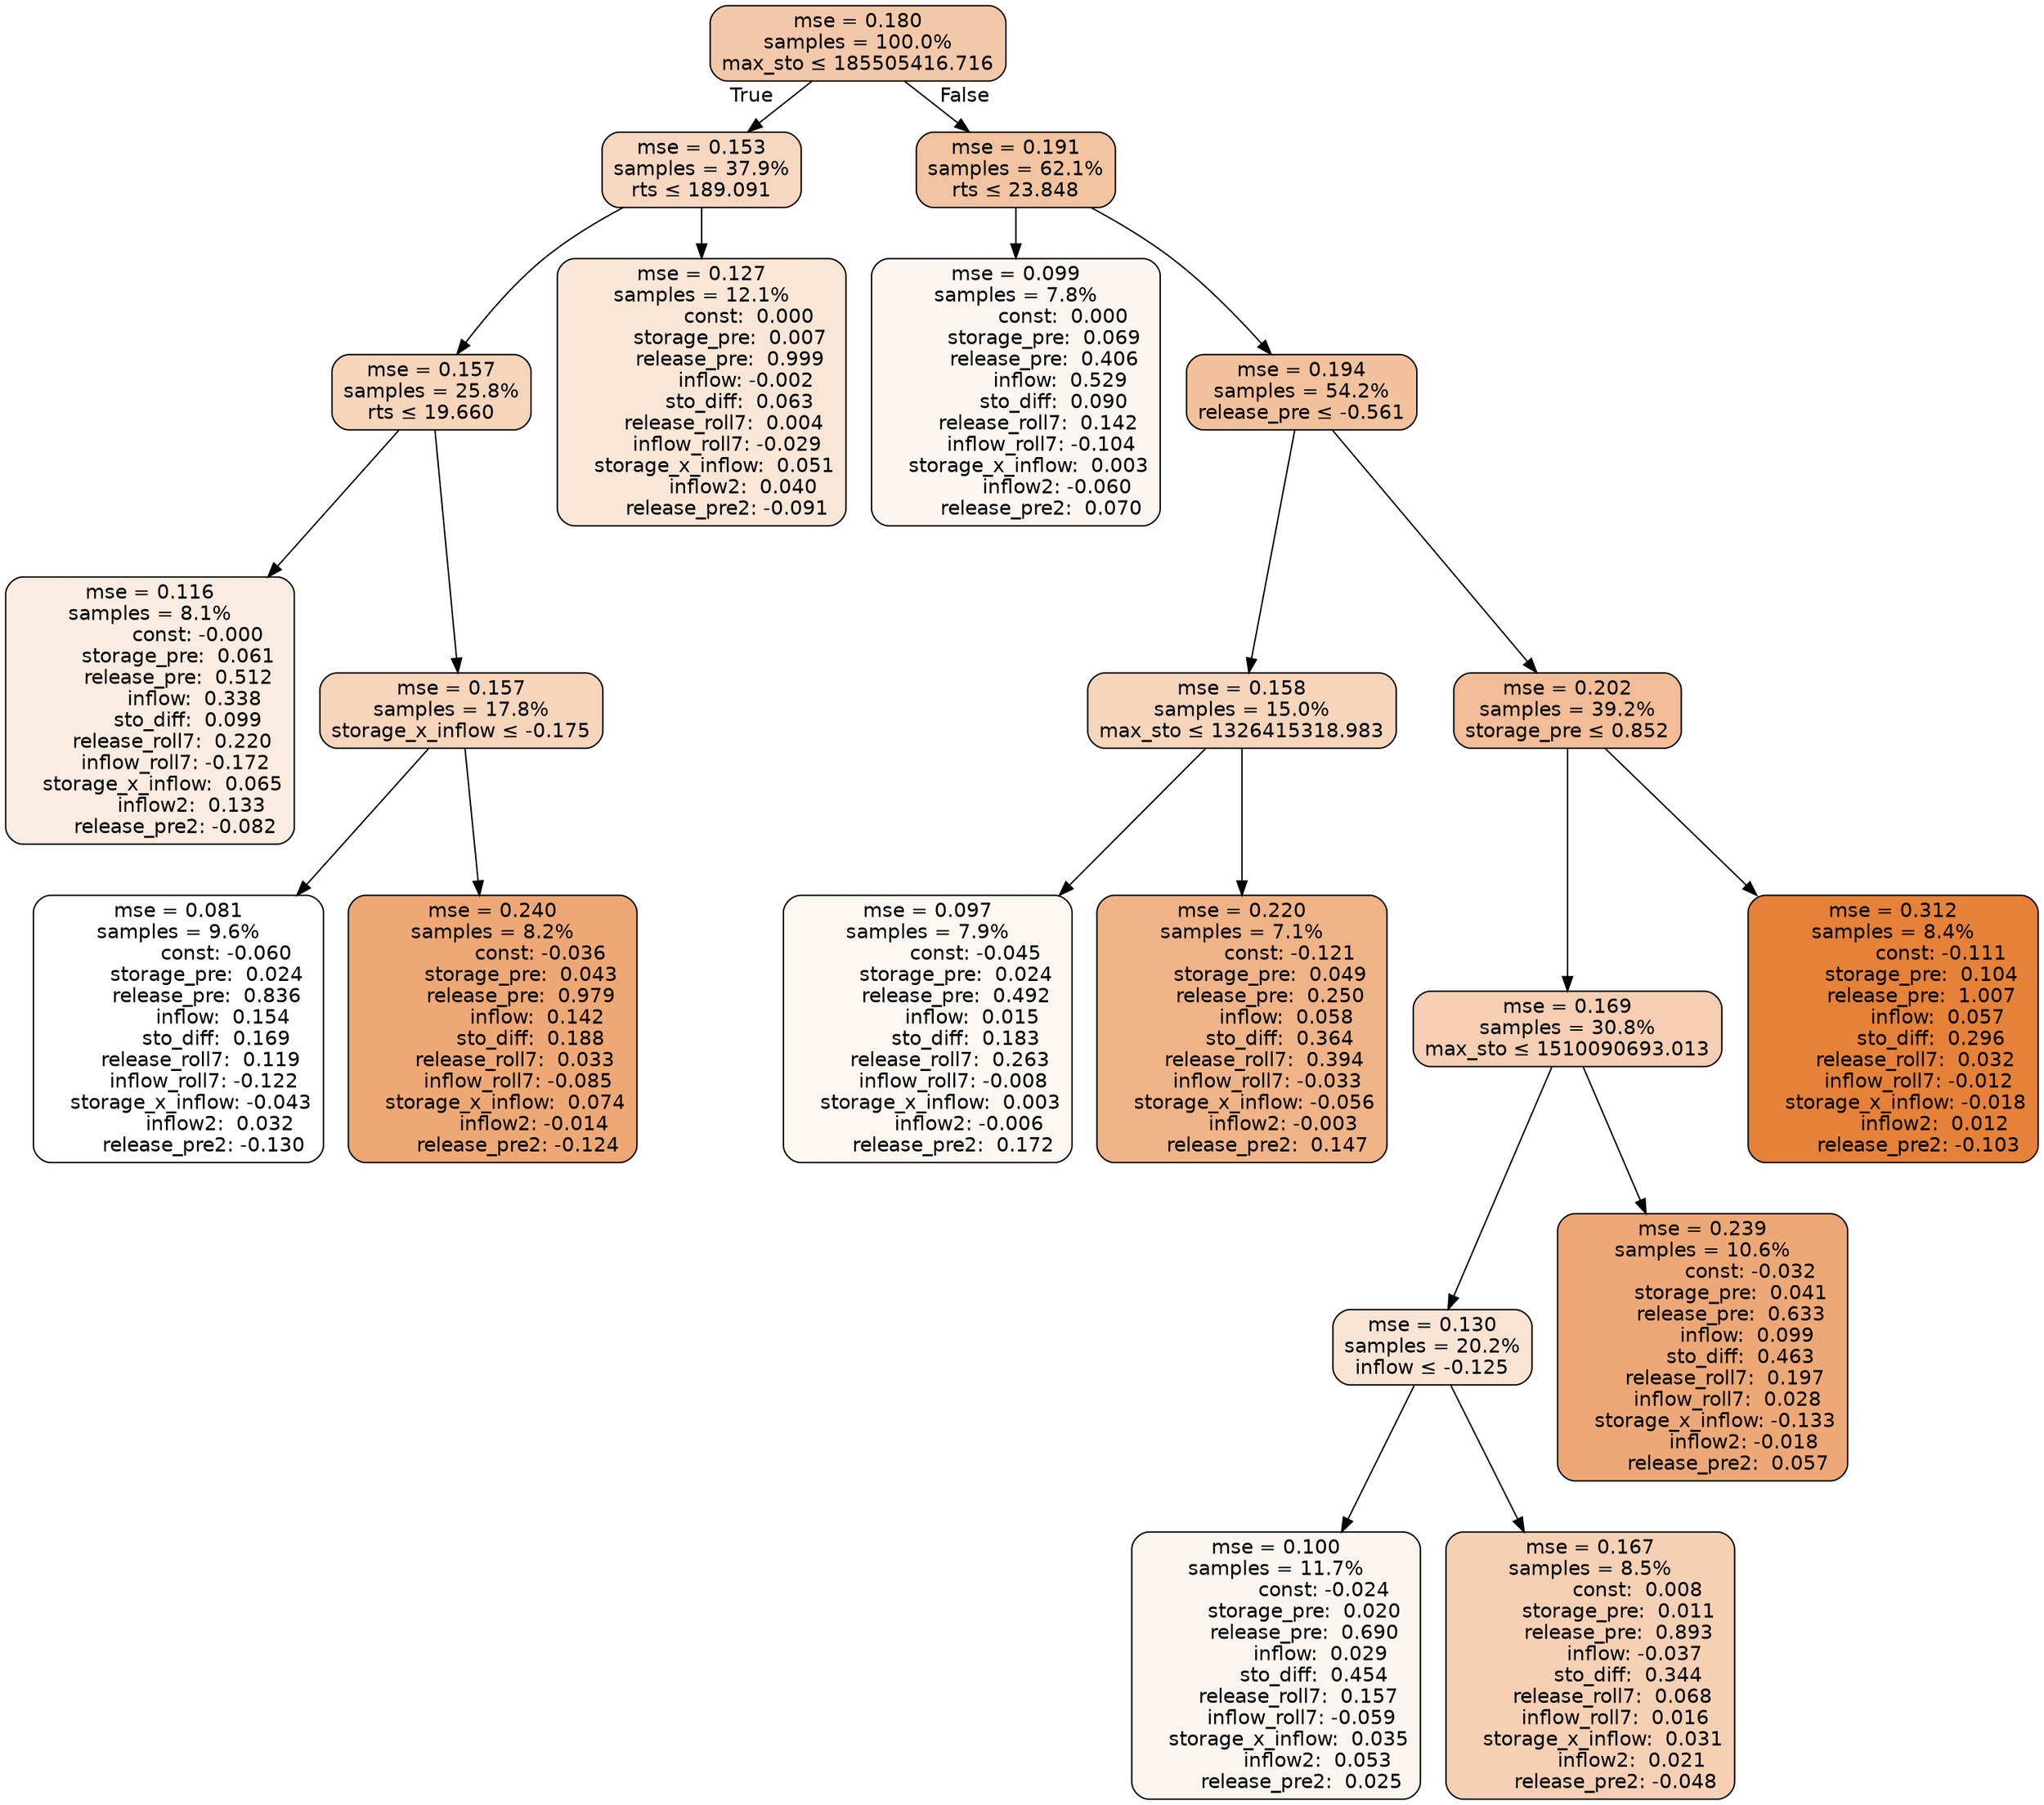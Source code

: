digraph tree {
bgcolor="transparent"
node [shape=rectangle, style="filled, rounded", color="black", fontname=helvetica] ;
edge [fontname=helvetica] ;
	"0" [label="mse = 0.180
samples = 100.0%
max_sto &le; 185505416.716", fillcolor="#f3c8aa"]
	"1" [label="mse = 0.153
samples = 37.9%
rts &le; 189.091", fillcolor="#f6d7c1"]
	"2" [label="mse = 0.157
samples = 25.8%
rts &le; 19.660", fillcolor="#f6d5bd"]
	"3" [label="mse = 0.116
samples = 8.1%
               const: -0.000
         storage_pre:  0.061
         release_pre:  0.512
              inflow:  0.338
            sto_diff:  0.099
       release_roll7:  0.220
        inflow_roll7: -0.172
    storage_x_inflow:  0.065
             inflow2:  0.133
        release_pre2: -0.082", fillcolor="#fbece1"]
	"4" [label="mse = 0.157
samples = 17.8%
storage_x_inflow &le; -0.175", fillcolor="#f6d5bd"]
	"5" [label="mse = 0.081
samples = 9.6%
               const: -0.060
         storage_pre:  0.024
         release_pre:  0.836
              inflow:  0.154
            sto_diff:  0.169
       release_roll7:  0.119
        inflow_roll7: -0.122
    storage_x_inflow: -0.043
             inflow2:  0.032
        release_pre2: -0.130", fillcolor="#ffffff"]
	"6" [label="mse = 0.240
samples = 8.2%
               const: -0.036
         storage_pre:  0.043
         release_pre:  0.979
              inflow:  0.142
            sto_diff:  0.188
       release_roll7:  0.033
        inflow_roll7: -0.085
    storage_x_inflow:  0.074
             inflow2: -0.014
        release_pre2: -0.124", fillcolor="#eda876"]
	"7" [label="mse = 0.127
samples = 12.1%
               const:  0.000
         storage_pre:  0.007
         release_pre:  0.999
              inflow: -0.002
            sto_diff:  0.063
       release_roll7:  0.004
        inflow_roll7: -0.029
    storage_x_inflow:  0.051
             inflow2:  0.040
        release_pre2: -0.091", fillcolor="#f9e6d7"]
	"8" [label="mse = 0.191
samples = 62.1%
rts &le; 23.848", fillcolor="#f2c3a0"]
	"9" [label="mse = 0.099
samples = 7.8%
               const:  0.000
         storage_pre:  0.069
         release_pre:  0.406
              inflow:  0.529
            sto_diff:  0.090
       release_roll7:  0.142
        inflow_roll7: -0.104
    storage_x_inflow:  0.003
             inflow2: -0.060
        release_pre2:  0.070", fillcolor="#fdf5f0"]
	"10" [label="mse = 0.194
samples = 54.2%
release_pre &le; -0.561", fillcolor="#f2c19d"]
	"11" [label="mse = 0.158
samples = 15.0%
max_sto &le; 1326415318.983", fillcolor="#f6d5bd"]
	"12" [label="mse = 0.097
samples = 7.9%
               const: -0.045
         storage_pre:  0.024
         release_pre:  0.492
              inflow:  0.015
            sto_diff:  0.183
       release_roll7:  0.263
        inflow_roll7: -0.008
    storage_x_inflow:  0.003
             inflow2: -0.006
        release_pre2:  0.172", fillcolor="#fdf6f1"]
	"13" [label="mse = 0.220
samples = 7.1%
               const: -0.121
         storage_pre:  0.049
         release_pre:  0.250
              inflow:  0.058
            sto_diff:  0.364
       release_roll7:  0.394
        inflow_roll7: -0.033
    storage_x_inflow: -0.056
             inflow2: -0.003
        release_pre2:  0.147", fillcolor="#efb388"]
	"14" [label="mse = 0.202
samples = 39.2%
storage_pre &le; 0.852", fillcolor="#f1bc96"]
	"15" [label="mse = 0.169
samples = 30.8%
max_sto &le; 1510090693.013", fillcolor="#f5ceb3"]
	"16" [label="mse = 0.130
samples = 20.2%
inflow &le; -0.125", fillcolor="#f9e4d4"]
	"17" [label="mse = 0.100
samples = 11.7%
               const: -0.024
         storage_pre:  0.020
         release_pre:  0.690
              inflow:  0.029
            sto_diff:  0.454
       release_roll7:  0.157
        inflow_roll7: -0.059
    storage_x_inflow:  0.035
             inflow2:  0.053
        release_pre2:  0.025", fillcolor="#fcf4ee"]
	"18" [label="mse = 0.167
samples = 8.5%
               const:  0.008
         storage_pre:  0.011
         release_pre:  0.893
              inflow: -0.037
            sto_diff:  0.344
       release_roll7:  0.068
        inflow_roll7:  0.016
    storage_x_inflow:  0.031
             inflow2:  0.021
        release_pre2: -0.048", fillcolor="#f5d0b5"]
	"19" [label="mse = 0.239
samples = 10.6%
               const: -0.032
         storage_pre:  0.041
         release_pre:  0.633
              inflow:  0.099
            sto_diff:  0.463
       release_roll7:  0.197
        inflow_roll7:  0.028
    storage_x_inflow: -0.133
             inflow2: -0.018
        release_pre2:  0.057", fillcolor="#eda877"]
	"20" [label="mse = 0.312
samples = 8.4%
               const: -0.111
         storage_pre:  0.104
         release_pre:  1.007
              inflow:  0.057
            sto_diff:  0.296
       release_roll7:  0.032
        inflow_roll7: -0.012
    storage_x_inflow: -0.018
             inflow2:  0.012
        release_pre2: -0.103", fillcolor="#e58139"]

	"0" -> "1" [labeldistance=2.5, labelangle=45, headlabel="True"]
	"1" -> "2"
	"2" -> "3"
	"2" -> "4"
	"4" -> "5"
	"4" -> "6"
	"1" -> "7"
	"0" -> "8" [labeldistance=2.5, labelangle=-45, headlabel="False"]
	"8" -> "9"
	"8" -> "10"
	"10" -> "11"
	"11" -> "12"
	"11" -> "13"
	"10" -> "14"
	"14" -> "15"
	"15" -> "16"
	"16" -> "17"
	"16" -> "18"
	"15" -> "19"
	"14" -> "20"
}

